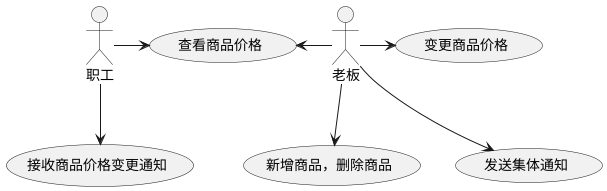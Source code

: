 @startuml
职工 ->(查看商品价格)
(查看商品价格)<-老板
职工 -->(接收商品价格变更通知)

老板 ->(变更商品价格)
老板 -->(新增商品，删除商品)
老板 -->(发送集体通知)
@enduml